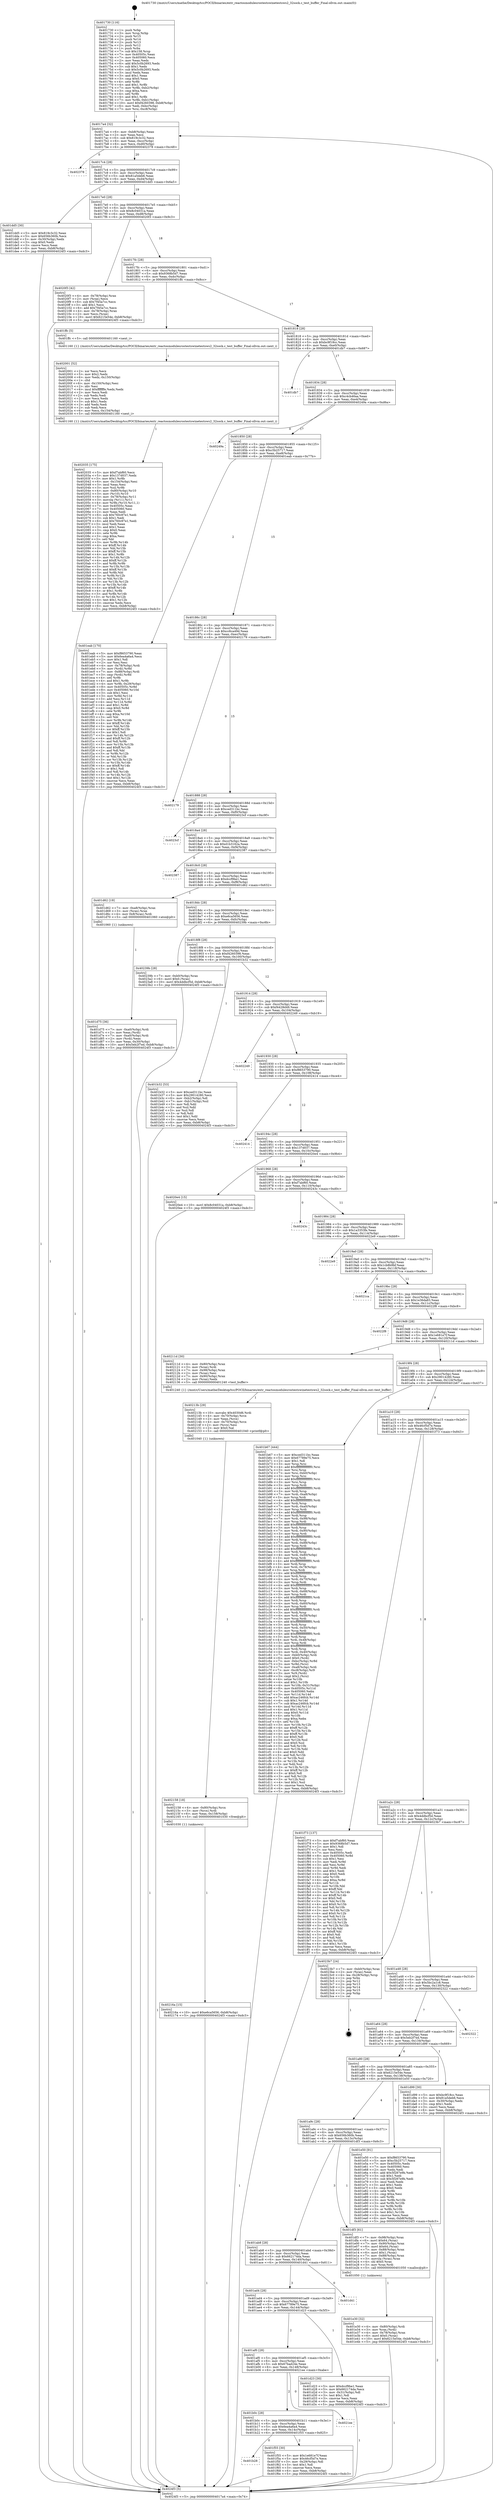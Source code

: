 digraph "0x401730" {
  label = "0x401730 (/mnt/c/Users/mathe/Desktop/tcc/POCII/binaries/extr_reactosmodulesrostestswinetestsws2_32sock.c_test_buffer_Final-ollvm.out::main(0))"
  labelloc = "t"
  node[shape=record]

  Entry [label="",width=0.3,height=0.3,shape=circle,fillcolor=black,style=filled]
  "0x4017a4" [label="{
     0x4017a4 [32]\l
     | [instrs]\l
     &nbsp;&nbsp;0x4017a4 \<+6\>: mov -0xb8(%rbp),%eax\l
     &nbsp;&nbsp;0x4017aa \<+2\>: mov %eax,%ecx\l
     &nbsp;&nbsp;0x4017ac \<+6\>: sub $0x819c3c32,%ecx\l
     &nbsp;&nbsp;0x4017b2 \<+6\>: mov %eax,-0xcc(%rbp)\l
     &nbsp;&nbsp;0x4017b8 \<+6\>: mov %ecx,-0xd0(%rbp)\l
     &nbsp;&nbsp;0x4017be \<+6\>: je 0000000000402378 \<main+0xc48\>\l
  }"]
  "0x402378" [label="{
     0x402378\l
  }", style=dashed]
  "0x4017c4" [label="{
     0x4017c4 [28]\l
     | [instrs]\l
     &nbsp;&nbsp;0x4017c4 \<+5\>: jmp 00000000004017c9 \<main+0x99\>\l
     &nbsp;&nbsp;0x4017c9 \<+6\>: mov -0xcc(%rbp),%eax\l
     &nbsp;&nbsp;0x4017cf \<+5\>: sub $0x81a5deb6,%eax\l
     &nbsp;&nbsp;0x4017d4 \<+6\>: mov %eax,-0xd4(%rbp)\l
     &nbsp;&nbsp;0x4017da \<+6\>: je 0000000000401dd5 \<main+0x6a5\>\l
  }"]
  Exit [label="",width=0.3,height=0.3,shape=circle,fillcolor=black,style=filled,peripheries=2]
  "0x401dd5" [label="{
     0x401dd5 [30]\l
     | [instrs]\l
     &nbsp;&nbsp;0x401dd5 \<+5\>: mov $0x819c3c32,%eax\l
     &nbsp;&nbsp;0x401dda \<+5\>: mov $0x656b360b,%ecx\l
     &nbsp;&nbsp;0x401ddf \<+3\>: mov -0x30(%rbp),%edx\l
     &nbsp;&nbsp;0x401de2 \<+3\>: cmp $0x0,%edx\l
     &nbsp;&nbsp;0x401de5 \<+3\>: cmove %ecx,%eax\l
     &nbsp;&nbsp;0x401de8 \<+6\>: mov %eax,-0xb8(%rbp)\l
     &nbsp;&nbsp;0x401dee \<+5\>: jmp 00000000004024f3 \<main+0xdc3\>\l
  }"]
  "0x4017e0" [label="{
     0x4017e0 [28]\l
     | [instrs]\l
     &nbsp;&nbsp;0x4017e0 \<+5\>: jmp 00000000004017e5 \<main+0xb5\>\l
     &nbsp;&nbsp;0x4017e5 \<+6\>: mov -0xcc(%rbp),%eax\l
     &nbsp;&nbsp;0x4017eb \<+5\>: sub $0x8c04031a,%eax\l
     &nbsp;&nbsp;0x4017f0 \<+6\>: mov %eax,-0xd8(%rbp)\l
     &nbsp;&nbsp;0x4017f6 \<+6\>: je 00000000004020f3 \<main+0x9c3\>\l
  }"]
  "0x40216a" [label="{
     0x40216a [15]\l
     | [instrs]\l
     &nbsp;&nbsp;0x40216a \<+10\>: movl $0xe6ca5656,-0xb8(%rbp)\l
     &nbsp;&nbsp;0x402174 \<+5\>: jmp 00000000004024f3 \<main+0xdc3\>\l
  }"]
  "0x4020f3" [label="{
     0x4020f3 [42]\l
     | [instrs]\l
     &nbsp;&nbsp;0x4020f3 \<+4\>: mov -0x78(%rbp),%rax\l
     &nbsp;&nbsp;0x4020f7 \<+2\>: mov (%rax),%ecx\l
     &nbsp;&nbsp;0x4020f9 \<+6\>: sub $0x7f45a7cc,%ecx\l
     &nbsp;&nbsp;0x4020ff \<+3\>: add $0x1,%ecx\l
     &nbsp;&nbsp;0x402102 \<+6\>: add $0x7f45a7cc,%ecx\l
     &nbsp;&nbsp;0x402108 \<+4\>: mov -0x78(%rbp),%rax\l
     &nbsp;&nbsp;0x40210c \<+2\>: mov %ecx,(%rax)\l
     &nbsp;&nbsp;0x40210e \<+10\>: movl $0x6215e54e,-0xb8(%rbp)\l
     &nbsp;&nbsp;0x402118 \<+5\>: jmp 00000000004024f3 \<main+0xdc3\>\l
  }"]
  "0x4017fc" [label="{
     0x4017fc [28]\l
     | [instrs]\l
     &nbsp;&nbsp;0x4017fc \<+5\>: jmp 0000000000401801 \<main+0xd1\>\l
     &nbsp;&nbsp;0x401801 \<+6\>: mov -0xcc(%rbp),%eax\l
     &nbsp;&nbsp;0x401807 \<+5\>: sub $0x9368b5d7,%eax\l
     &nbsp;&nbsp;0x40180c \<+6\>: mov %eax,-0xdc(%rbp)\l
     &nbsp;&nbsp;0x401812 \<+6\>: je 0000000000401ffc \<main+0x8cc\>\l
  }"]
  "0x402158" [label="{
     0x402158 [18]\l
     | [instrs]\l
     &nbsp;&nbsp;0x402158 \<+4\>: mov -0x80(%rbp),%rcx\l
     &nbsp;&nbsp;0x40215c \<+3\>: mov (%rcx),%rdi\l
     &nbsp;&nbsp;0x40215f \<+6\>: mov %eax,-0x158(%rbp)\l
     &nbsp;&nbsp;0x402165 \<+5\>: call 0000000000401030 \<free@plt\>\l
     | [calls]\l
     &nbsp;&nbsp;0x401030 \{1\} (unknown)\l
  }"]
  "0x401ffc" [label="{
     0x401ffc [5]\l
     | [instrs]\l
     &nbsp;&nbsp;0x401ffc \<+5\>: call 0000000000401160 \<next_i\>\l
     | [calls]\l
     &nbsp;&nbsp;0x401160 \{1\} (/mnt/c/Users/mathe/Desktop/tcc/POCII/binaries/extr_reactosmodulesrostestswinetestsws2_32sock.c_test_buffer_Final-ollvm.out::next_i)\l
  }"]
  "0x401818" [label="{
     0x401818 [28]\l
     | [instrs]\l
     &nbsp;&nbsp;0x401818 \<+5\>: jmp 000000000040181d \<main+0xed\>\l
     &nbsp;&nbsp;0x40181d \<+6\>: mov -0xcc(%rbp),%eax\l
     &nbsp;&nbsp;0x401823 \<+5\>: sub $0xbc9f18cc,%eax\l
     &nbsp;&nbsp;0x401828 \<+6\>: mov %eax,-0xe0(%rbp)\l
     &nbsp;&nbsp;0x40182e \<+6\>: je 0000000000401db7 \<main+0x687\>\l
  }"]
  "0x40213b" [label="{
     0x40213b [29]\l
     | [instrs]\l
     &nbsp;&nbsp;0x40213b \<+10\>: movabs $0x4030d6,%rdi\l
     &nbsp;&nbsp;0x402145 \<+4\>: mov -0x70(%rbp),%rcx\l
     &nbsp;&nbsp;0x402149 \<+2\>: mov %eax,(%rcx)\l
     &nbsp;&nbsp;0x40214b \<+4\>: mov -0x70(%rbp),%rcx\l
     &nbsp;&nbsp;0x40214f \<+2\>: mov (%rcx),%esi\l
     &nbsp;&nbsp;0x402151 \<+2\>: mov $0x0,%al\l
     &nbsp;&nbsp;0x402153 \<+5\>: call 0000000000401040 \<printf@plt\>\l
     | [calls]\l
     &nbsp;&nbsp;0x401040 \{1\} (unknown)\l
  }"]
  "0x401db7" [label="{
     0x401db7\l
  }", style=dashed]
  "0x401834" [label="{
     0x401834 [28]\l
     | [instrs]\l
     &nbsp;&nbsp;0x401834 \<+5\>: jmp 0000000000401839 \<main+0x109\>\l
     &nbsp;&nbsp;0x401839 \<+6\>: mov -0xcc(%rbp),%eax\l
     &nbsp;&nbsp;0x40183f \<+5\>: sub $0xc4cb46aa,%eax\l
     &nbsp;&nbsp;0x401844 \<+6\>: mov %eax,-0xe4(%rbp)\l
     &nbsp;&nbsp;0x40184a \<+6\>: je 000000000040249a \<main+0xd6a\>\l
  }"]
  "0x402035" [label="{
     0x402035 [175]\l
     | [instrs]\l
     &nbsp;&nbsp;0x402035 \<+5\>: mov $0xf7abf60,%ecx\l
     &nbsp;&nbsp;0x40203a \<+5\>: mov $0x137d037,%edx\l
     &nbsp;&nbsp;0x40203f \<+3\>: mov $0x1,%r8b\l
     &nbsp;&nbsp;0x402042 \<+6\>: mov -0x154(%rbp),%esi\l
     &nbsp;&nbsp;0x402048 \<+3\>: imul %eax,%esi\l
     &nbsp;&nbsp;0x40204b \<+3\>: mov %sil,%r9b\l
     &nbsp;&nbsp;0x40204e \<+4\>: mov -0x80(%rbp),%r10\l
     &nbsp;&nbsp;0x402052 \<+3\>: mov (%r10),%r10\l
     &nbsp;&nbsp;0x402055 \<+4\>: mov -0x78(%rbp),%r11\l
     &nbsp;&nbsp;0x402059 \<+3\>: movslq (%r11),%r11\l
     &nbsp;&nbsp;0x40205c \<+4\>: mov %r9b,(%r10,%r11,1)\l
     &nbsp;&nbsp;0x402060 \<+7\>: mov 0x40505c,%eax\l
     &nbsp;&nbsp;0x402067 \<+7\>: mov 0x405060,%esi\l
     &nbsp;&nbsp;0x40206e \<+2\>: mov %eax,%edi\l
     &nbsp;&nbsp;0x402070 \<+6\>: sub $0x760c97e1,%edi\l
     &nbsp;&nbsp;0x402076 \<+3\>: sub $0x1,%edi\l
     &nbsp;&nbsp;0x402079 \<+6\>: add $0x760c97e1,%edi\l
     &nbsp;&nbsp;0x40207f \<+3\>: imul %edi,%eax\l
     &nbsp;&nbsp;0x402082 \<+3\>: and $0x1,%eax\l
     &nbsp;&nbsp;0x402085 \<+3\>: cmp $0x0,%eax\l
     &nbsp;&nbsp;0x402088 \<+4\>: sete %r9b\l
     &nbsp;&nbsp;0x40208c \<+3\>: cmp $0xa,%esi\l
     &nbsp;&nbsp;0x40208f \<+3\>: setl %bl\l
     &nbsp;&nbsp;0x402092 \<+3\>: mov %r9b,%r14b\l
     &nbsp;&nbsp;0x402095 \<+4\>: xor $0xff,%r14b\l
     &nbsp;&nbsp;0x402099 \<+3\>: mov %bl,%r15b\l
     &nbsp;&nbsp;0x40209c \<+4\>: xor $0xff,%r15b\l
     &nbsp;&nbsp;0x4020a0 \<+4\>: xor $0x1,%r8b\l
     &nbsp;&nbsp;0x4020a4 \<+3\>: mov %r14b,%r12b\l
     &nbsp;&nbsp;0x4020a7 \<+4\>: and $0xff,%r12b\l
     &nbsp;&nbsp;0x4020ab \<+3\>: and %r8b,%r9b\l
     &nbsp;&nbsp;0x4020ae \<+3\>: mov %r15b,%r13b\l
     &nbsp;&nbsp;0x4020b1 \<+4\>: and $0xff,%r13b\l
     &nbsp;&nbsp;0x4020b5 \<+3\>: and %r8b,%bl\l
     &nbsp;&nbsp;0x4020b8 \<+3\>: or %r9b,%r12b\l
     &nbsp;&nbsp;0x4020bb \<+3\>: or %bl,%r13b\l
     &nbsp;&nbsp;0x4020be \<+3\>: xor %r13b,%r12b\l
     &nbsp;&nbsp;0x4020c1 \<+3\>: or %r15b,%r14b\l
     &nbsp;&nbsp;0x4020c4 \<+4\>: xor $0xff,%r14b\l
     &nbsp;&nbsp;0x4020c8 \<+4\>: or $0x1,%r8b\l
     &nbsp;&nbsp;0x4020cc \<+3\>: and %r8b,%r14b\l
     &nbsp;&nbsp;0x4020cf \<+3\>: or %r14b,%r12b\l
     &nbsp;&nbsp;0x4020d2 \<+4\>: test $0x1,%r12b\l
     &nbsp;&nbsp;0x4020d6 \<+3\>: cmovne %edx,%ecx\l
     &nbsp;&nbsp;0x4020d9 \<+6\>: mov %ecx,-0xb8(%rbp)\l
     &nbsp;&nbsp;0x4020df \<+5\>: jmp 00000000004024f3 \<main+0xdc3\>\l
  }"]
  "0x40249a" [label="{
     0x40249a\l
  }", style=dashed]
  "0x401850" [label="{
     0x401850 [28]\l
     | [instrs]\l
     &nbsp;&nbsp;0x401850 \<+5\>: jmp 0000000000401855 \<main+0x125\>\l
     &nbsp;&nbsp;0x401855 \<+6\>: mov -0xcc(%rbp),%eax\l
     &nbsp;&nbsp;0x40185b \<+5\>: sub $0xc5b25717,%eax\l
     &nbsp;&nbsp;0x401860 \<+6\>: mov %eax,-0xe8(%rbp)\l
     &nbsp;&nbsp;0x401866 \<+6\>: je 0000000000401eab \<main+0x77b\>\l
  }"]
  "0x402001" [label="{
     0x402001 [52]\l
     | [instrs]\l
     &nbsp;&nbsp;0x402001 \<+2\>: xor %ecx,%ecx\l
     &nbsp;&nbsp;0x402003 \<+5\>: mov $0x2,%edx\l
     &nbsp;&nbsp;0x402008 \<+6\>: mov %edx,-0x150(%rbp)\l
     &nbsp;&nbsp;0x40200e \<+1\>: cltd\l
     &nbsp;&nbsp;0x40200f \<+6\>: mov -0x150(%rbp),%esi\l
     &nbsp;&nbsp;0x402015 \<+2\>: idiv %esi\l
     &nbsp;&nbsp;0x402017 \<+6\>: imul $0xfffffffe,%edx,%edx\l
     &nbsp;&nbsp;0x40201d \<+2\>: mov %ecx,%edi\l
     &nbsp;&nbsp;0x40201f \<+2\>: sub %edx,%edi\l
     &nbsp;&nbsp;0x402021 \<+2\>: mov %ecx,%edx\l
     &nbsp;&nbsp;0x402023 \<+3\>: sub $0x1,%edx\l
     &nbsp;&nbsp;0x402026 \<+2\>: add %edx,%edi\l
     &nbsp;&nbsp;0x402028 \<+2\>: sub %edi,%ecx\l
     &nbsp;&nbsp;0x40202a \<+6\>: mov %ecx,-0x154(%rbp)\l
     &nbsp;&nbsp;0x402030 \<+5\>: call 0000000000401160 \<next_i\>\l
     | [calls]\l
     &nbsp;&nbsp;0x401160 \{1\} (/mnt/c/Users/mathe/Desktop/tcc/POCII/binaries/extr_reactosmodulesrostestswinetestsws2_32sock.c_test_buffer_Final-ollvm.out::next_i)\l
  }"]
  "0x401eab" [label="{
     0x401eab [170]\l
     | [instrs]\l
     &nbsp;&nbsp;0x401eab \<+5\>: mov $0xf8653790,%eax\l
     &nbsp;&nbsp;0x401eb0 \<+5\>: mov $0x6ea4a6a4,%ecx\l
     &nbsp;&nbsp;0x401eb5 \<+2\>: mov $0x1,%dl\l
     &nbsp;&nbsp;0x401eb7 \<+2\>: xor %esi,%esi\l
     &nbsp;&nbsp;0x401eb9 \<+4\>: mov -0x78(%rbp),%rdi\l
     &nbsp;&nbsp;0x401ebd \<+3\>: mov (%rdi),%r8d\l
     &nbsp;&nbsp;0x401ec0 \<+7\>: mov -0x88(%rbp),%rdi\l
     &nbsp;&nbsp;0x401ec7 \<+3\>: cmp (%rdi),%r8d\l
     &nbsp;&nbsp;0x401eca \<+4\>: setl %r9b\l
     &nbsp;&nbsp;0x401ece \<+4\>: and $0x1,%r9b\l
     &nbsp;&nbsp;0x401ed2 \<+4\>: mov %r9b,-0x29(%rbp)\l
     &nbsp;&nbsp;0x401ed6 \<+8\>: mov 0x40505c,%r8d\l
     &nbsp;&nbsp;0x401ede \<+8\>: mov 0x405060,%r10d\l
     &nbsp;&nbsp;0x401ee6 \<+3\>: sub $0x1,%esi\l
     &nbsp;&nbsp;0x401ee9 \<+3\>: mov %r8d,%r11d\l
     &nbsp;&nbsp;0x401eec \<+3\>: add %esi,%r11d\l
     &nbsp;&nbsp;0x401eef \<+4\>: imul %r11d,%r8d\l
     &nbsp;&nbsp;0x401ef3 \<+4\>: and $0x1,%r8d\l
     &nbsp;&nbsp;0x401ef7 \<+4\>: cmp $0x0,%r8d\l
     &nbsp;&nbsp;0x401efb \<+4\>: sete %r9b\l
     &nbsp;&nbsp;0x401eff \<+4\>: cmp $0xa,%r10d\l
     &nbsp;&nbsp;0x401f03 \<+3\>: setl %bl\l
     &nbsp;&nbsp;0x401f06 \<+3\>: mov %r9b,%r14b\l
     &nbsp;&nbsp;0x401f09 \<+4\>: xor $0xff,%r14b\l
     &nbsp;&nbsp;0x401f0d \<+3\>: mov %bl,%r15b\l
     &nbsp;&nbsp;0x401f10 \<+4\>: xor $0xff,%r15b\l
     &nbsp;&nbsp;0x401f14 \<+3\>: xor $0x1,%dl\l
     &nbsp;&nbsp;0x401f17 \<+3\>: mov %r14b,%r12b\l
     &nbsp;&nbsp;0x401f1a \<+4\>: and $0xff,%r12b\l
     &nbsp;&nbsp;0x401f1e \<+3\>: and %dl,%r9b\l
     &nbsp;&nbsp;0x401f21 \<+3\>: mov %r15b,%r13b\l
     &nbsp;&nbsp;0x401f24 \<+4\>: and $0xff,%r13b\l
     &nbsp;&nbsp;0x401f28 \<+2\>: and %dl,%bl\l
     &nbsp;&nbsp;0x401f2a \<+3\>: or %r9b,%r12b\l
     &nbsp;&nbsp;0x401f2d \<+3\>: or %bl,%r13b\l
     &nbsp;&nbsp;0x401f30 \<+3\>: xor %r13b,%r12b\l
     &nbsp;&nbsp;0x401f33 \<+3\>: or %r15b,%r14b\l
     &nbsp;&nbsp;0x401f36 \<+4\>: xor $0xff,%r14b\l
     &nbsp;&nbsp;0x401f3a \<+3\>: or $0x1,%dl\l
     &nbsp;&nbsp;0x401f3d \<+3\>: and %dl,%r14b\l
     &nbsp;&nbsp;0x401f40 \<+3\>: or %r14b,%r12b\l
     &nbsp;&nbsp;0x401f43 \<+4\>: test $0x1,%r12b\l
     &nbsp;&nbsp;0x401f47 \<+3\>: cmovne %ecx,%eax\l
     &nbsp;&nbsp;0x401f4a \<+6\>: mov %eax,-0xb8(%rbp)\l
     &nbsp;&nbsp;0x401f50 \<+5\>: jmp 00000000004024f3 \<main+0xdc3\>\l
  }"]
  "0x40186c" [label="{
     0x40186c [28]\l
     | [instrs]\l
     &nbsp;&nbsp;0x40186c \<+5\>: jmp 0000000000401871 \<main+0x141\>\l
     &nbsp;&nbsp;0x401871 \<+6\>: mov -0xcc(%rbp),%eax\l
     &nbsp;&nbsp;0x401877 \<+5\>: sub $0xcc6ca49d,%eax\l
     &nbsp;&nbsp;0x40187c \<+6\>: mov %eax,-0xec(%rbp)\l
     &nbsp;&nbsp;0x401882 \<+6\>: je 0000000000402179 \<main+0xa49\>\l
  }"]
  "0x401b28" [label="{
     0x401b28\l
  }", style=dashed]
  "0x402179" [label="{
     0x402179\l
  }", style=dashed]
  "0x401888" [label="{
     0x401888 [28]\l
     | [instrs]\l
     &nbsp;&nbsp;0x401888 \<+5\>: jmp 000000000040188d \<main+0x15d\>\l
     &nbsp;&nbsp;0x40188d \<+6\>: mov -0xcc(%rbp),%eax\l
     &nbsp;&nbsp;0x401893 \<+5\>: sub $0xced311bc,%eax\l
     &nbsp;&nbsp;0x401898 \<+6\>: mov %eax,-0xf0(%rbp)\l
     &nbsp;&nbsp;0x40189e \<+6\>: je 00000000004023cf \<main+0xc9f\>\l
  }"]
  "0x401f55" [label="{
     0x401f55 [30]\l
     | [instrs]\l
     &nbsp;&nbsp;0x401f55 \<+5\>: mov $0x1e681e7f,%eax\l
     &nbsp;&nbsp;0x401f5a \<+5\>: mov $0x46cf5d7e,%ecx\l
     &nbsp;&nbsp;0x401f5f \<+3\>: mov -0x29(%rbp),%dl\l
     &nbsp;&nbsp;0x401f62 \<+3\>: test $0x1,%dl\l
     &nbsp;&nbsp;0x401f65 \<+3\>: cmovne %ecx,%eax\l
     &nbsp;&nbsp;0x401f68 \<+6\>: mov %eax,-0xb8(%rbp)\l
     &nbsp;&nbsp;0x401f6e \<+5\>: jmp 00000000004024f3 \<main+0xdc3\>\l
  }"]
  "0x4023cf" [label="{
     0x4023cf\l
  }", style=dashed]
  "0x4018a4" [label="{
     0x4018a4 [28]\l
     | [instrs]\l
     &nbsp;&nbsp;0x4018a4 \<+5\>: jmp 00000000004018a9 \<main+0x179\>\l
     &nbsp;&nbsp;0x4018a9 \<+6\>: mov -0xcc(%rbp),%eax\l
     &nbsp;&nbsp;0x4018af \<+5\>: sub $0xd1b3162a,%eax\l
     &nbsp;&nbsp;0x4018b4 \<+6\>: mov %eax,-0xf4(%rbp)\l
     &nbsp;&nbsp;0x4018ba \<+6\>: je 0000000000402387 \<main+0xc57\>\l
  }"]
  "0x401b0c" [label="{
     0x401b0c [28]\l
     | [instrs]\l
     &nbsp;&nbsp;0x401b0c \<+5\>: jmp 0000000000401b11 \<main+0x3e1\>\l
     &nbsp;&nbsp;0x401b11 \<+6\>: mov -0xcc(%rbp),%eax\l
     &nbsp;&nbsp;0x401b17 \<+5\>: sub $0x6ea4a6a4,%eax\l
     &nbsp;&nbsp;0x401b1c \<+6\>: mov %eax,-0x14c(%rbp)\l
     &nbsp;&nbsp;0x401b22 \<+6\>: je 0000000000401f55 \<main+0x825\>\l
  }"]
  "0x402387" [label="{
     0x402387\l
  }", style=dashed]
  "0x4018c0" [label="{
     0x4018c0 [28]\l
     | [instrs]\l
     &nbsp;&nbsp;0x4018c0 \<+5\>: jmp 00000000004018c5 \<main+0x195\>\l
     &nbsp;&nbsp;0x4018c5 \<+6\>: mov -0xcc(%rbp),%eax\l
     &nbsp;&nbsp;0x4018cb \<+5\>: sub $0xdccf9be1,%eax\l
     &nbsp;&nbsp;0x4018d0 \<+6\>: mov %eax,-0xf8(%rbp)\l
     &nbsp;&nbsp;0x4018d6 \<+6\>: je 0000000000401d62 \<main+0x632\>\l
  }"]
  "0x4021ee" [label="{
     0x4021ee\l
  }", style=dashed]
  "0x401d62" [label="{
     0x401d62 [19]\l
     | [instrs]\l
     &nbsp;&nbsp;0x401d62 \<+7\>: mov -0xa8(%rbp),%rax\l
     &nbsp;&nbsp;0x401d69 \<+3\>: mov (%rax),%rax\l
     &nbsp;&nbsp;0x401d6c \<+4\>: mov 0x8(%rax),%rdi\l
     &nbsp;&nbsp;0x401d70 \<+5\>: call 0000000000401060 \<atoi@plt\>\l
     | [calls]\l
     &nbsp;&nbsp;0x401060 \{1\} (unknown)\l
  }"]
  "0x4018dc" [label="{
     0x4018dc [28]\l
     | [instrs]\l
     &nbsp;&nbsp;0x4018dc \<+5\>: jmp 00000000004018e1 \<main+0x1b1\>\l
     &nbsp;&nbsp;0x4018e1 \<+6\>: mov -0xcc(%rbp),%eax\l
     &nbsp;&nbsp;0x4018e7 \<+5\>: sub $0xe6ca5656,%eax\l
     &nbsp;&nbsp;0x4018ec \<+6\>: mov %eax,-0xfc(%rbp)\l
     &nbsp;&nbsp;0x4018f2 \<+6\>: je 000000000040239b \<main+0xc6b\>\l
  }"]
  "0x401e30" [label="{
     0x401e30 [32]\l
     | [instrs]\l
     &nbsp;&nbsp;0x401e30 \<+4\>: mov -0x80(%rbp),%rdi\l
     &nbsp;&nbsp;0x401e34 \<+3\>: mov %rax,(%rdi)\l
     &nbsp;&nbsp;0x401e37 \<+4\>: mov -0x78(%rbp),%rax\l
     &nbsp;&nbsp;0x401e3b \<+6\>: movl $0x0,(%rax)\l
     &nbsp;&nbsp;0x401e41 \<+10\>: movl $0x6215e54e,-0xb8(%rbp)\l
     &nbsp;&nbsp;0x401e4b \<+5\>: jmp 00000000004024f3 \<main+0xdc3\>\l
  }"]
  "0x40239b" [label="{
     0x40239b [28]\l
     | [instrs]\l
     &nbsp;&nbsp;0x40239b \<+7\>: mov -0xb0(%rbp),%rax\l
     &nbsp;&nbsp;0x4023a2 \<+6\>: movl $0x0,(%rax)\l
     &nbsp;&nbsp;0x4023a8 \<+10\>: movl $0x4ddbcf5d,-0xb8(%rbp)\l
     &nbsp;&nbsp;0x4023b2 \<+5\>: jmp 00000000004024f3 \<main+0xdc3\>\l
  }"]
  "0x4018f8" [label="{
     0x4018f8 [28]\l
     | [instrs]\l
     &nbsp;&nbsp;0x4018f8 \<+5\>: jmp 00000000004018fd \<main+0x1cd\>\l
     &nbsp;&nbsp;0x4018fd \<+6\>: mov -0xcc(%rbp),%eax\l
     &nbsp;&nbsp;0x401903 \<+5\>: sub $0xf4260398,%eax\l
     &nbsp;&nbsp;0x401908 \<+6\>: mov %eax,-0x100(%rbp)\l
     &nbsp;&nbsp;0x40190e \<+6\>: je 0000000000401b32 \<main+0x402\>\l
  }"]
  "0x401d75" [label="{
     0x401d75 [36]\l
     | [instrs]\l
     &nbsp;&nbsp;0x401d75 \<+7\>: mov -0xa0(%rbp),%rdi\l
     &nbsp;&nbsp;0x401d7c \<+2\>: mov %eax,(%rdi)\l
     &nbsp;&nbsp;0x401d7e \<+7\>: mov -0xa0(%rbp),%rdi\l
     &nbsp;&nbsp;0x401d85 \<+2\>: mov (%rdi),%eax\l
     &nbsp;&nbsp;0x401d87 \<+3\>: mov %eax,-0x30(%rbp)\l
     &nbsp;&nbsp;0x401d8a \<+10\>: movl $0x5eb2f7ed,-0xb8(%rbp)\l
     &nbsp;&nbsp;0x401d94 \<+5\>: jmp 00000000004024f3 \<main+0xdc3\>\l
  }"]
  "0x401b32" [label="{
     0x401b32 [53]\l
     | [instrs]\l
     &nbsp;&nbsp;0x401b32 \<+5\>: mov $0xced311bc,%eax\l
     &nbsp;&nbsp;0x401b37 \<+5\>: mov $0x29014280,%ecx\l
     &nbsp;&nbsp;0x401b3c \<+6\>: mov -0xb2(%rbp),%dl\l
     &nbsp;&nbsp;0x401b42 \<+7\>: mov -0xb1(%rbp),%sil\l
     &nbsp;&nbsp;0x401b49 \<+3\>: mov %dl,%dil\l
     &nbsp;&nbsp;0x401b4c \<+3\>: and %sil,%dil\l
     &nbsp;&nbsp;0x401b4f \<+3\>: xor %sil,%dl\l
     &nbsp;&nbsp;0x401b52 \<+3\>: or %dl,%dil\l
     &nbsp;&nbsp;0x401b55 \<+4\>: test $0x1,%dil\l
     &nbsp;&nbsp;0x401b59 \<+3\>: cmovne %ecx,%eax\l
     &nbsp;&nbsp;0x401b5c \<+6\>: mov %eax,-0xb8(%rbp)\l
     &nbsp;&nbsp;0x401b62 \<+5\>: jmp 00000000004024f3 \<main+0xdc3\>\l
  }"]
  "0x401914" [label="{
     0x401914 [28]\l
     | [instrs]\l
     &nbsp;&nbsp;0x401914 \<+5\>: jmp 0000000000401919 \<main+0x1e9\>\l
     &nbsp;&nbsp;0x401919 \<+6\>: mov -0xcc(%rbp),%eax\l
     &nbsp;&nbsp;0x40191f \<+5\>: sub $0xf4428d49,%eax\l
     &nbsp;&nbsp;0x401924 \<+6\>: mov %eax,-0x104(%rbp)\l
     &nbsp;&nbsp;0x40192a \<+6\>: je 0000000000402249 \<main+0xb19\>\l
  }"]
  "0x4024f3" [label="{
     0x4024f3 [5]\l
     | [instrs]\l
     &nbsp;&nbsp;0x4024f3 \<+5\>: jmp 00000000004017a4 \<main+0x74\>\l
  }"]
  "0x401730" [label="{
     0x401730 [116]\l
     | [instrs]\l
     &nbsp;&nbsp;0x401730 \<+1\>: push %rbp\l
     &nbsp;&nbsp;0x401731 \<+3\>: mov %rsp,%rbp\l
     &nbsp;&nbsp;0x401734 \<+2\>: push %r15\l
     &nbsp;&nbsp;0x401736 \<+2\>: push %r14\l
     &nbsp;&nbsp;0x401738 \<+2\>: push %r13\l
     &nbsp;&nbsp;0x40173a \<+2\>: push %r12\l
     &nbsp;&nbsp;0x40173c \<+1\>: push %rbx\l
     &nbsp;&nbsp;0x40173d \<+7\>: sub $0x158,%rsp\l
     &nbsp;&nbsp;0x401744 \<+7\>: mov 0x40505c,%eax\l
     &nbsp;&nbsp;0x40174b \<+7\>: mov 0x405060,%ecx\l
     &nbsp;&nbsp;0x401752 \<+2\>: mov %eax,%edx\l
     &nbsp;&nbsp;0x401754 \<+6\>: add $0x5c0b2693,%edx\l
     &nbsp;&nbsp;0x40175a \<+3\>: sub $0x1,%edx\l
     &nbsp;&nbsp;0x40175d \<+6\>: sub $0x5c0b2693,%edx\l
     &nbsp;&nbsp;0x401763 \<+3\>: imul %edx,%eax\l
     &nbsp;&nbsp;0x401766 \<+3\>: and $0x1,%eax\l
     &nbsp;&nbsp;0x401769 \<+3\>: cmp $0x0,%eax\l
     &nbsp;&nbsp;0x40176c \<+4\>: sete %r8b\l
     &nbsp;&nbsp;0x401770 \<+4\>: and $0x1,%r8b\l
     &nbsp;&nbsp;0x401774 \<+7\>: mov %r8b,-0xb2(%rbp)\l
     &nbsp;&nbsp;0x40177b \<+3\>: cmp $0xa,%ecx\l
     &nbsp;&nbsp;0x40177e \<+4\>: setl %r8b\l
     &nbsp;&nbsp;0x401782 \<+4\>: and $0x1,%r8b\l
     &nbsp;&nbsp;0x401786 \<+7\>: mov %r8b,-0xb1(%rbp)\l
     &nbsp;&nbsp;0x40178d \<+10\>: movl $0xf4260398,-0xb8(%rbp)\l
     &nbsp;&nbsp;0x401797 \<+6\>: mov %edi,-0xbc(%rbp)\l
     &nbsp;&nbsp;0x40179d \<+7\>: mov %rsi,-0xc8(%rbp)\l
  }"]
  "0x401af0" [label="{
     0x401af0 [28]\l
     | [instrs]\l
     &nbsp;&nbsp;0x401af0 \<+5\>: jmp 0000000000401af5 \<main+0x3c5\>\l
     &nbsp;&nbsp;0x401af5 \<+6\>: mov -0xcc(%rbp),%eax\l
     &nbsp;&nbsp;0x401afb \<+5\>: sub $0x67bad24e,%eax\l
     &nbsp;&nbsp;0x401b00 \<+6\>: mov %eax,-0x148(%rbp)\l
     &nbsp;&nbsp;0x401b06 \<+6\>: je 00000000004021ee \<main+0xabe\>\l
  }"]
  "0x402249" [label="{
     0x402249\l
  }", style=dashed]
  "0x401930" [label="{
     0x401930 [28]\l
     | [instrs]\l
     &nbsp;&nbsp;0x401930 \<+5\>: jmp 0000000000401935 \<main+0x205\>\l
     &nbsp;&nbsp;0x401935 \<+6\>: mov -0xcc(%rbp),%eax\l
     &nbsp;&nbsp;0x40193b \<+5\>: sub $0xf8653790,%eax\l
     &nbsp;&nbsp;0x401940 \<+6\>: mov %eax,-0x108(%rbp)\l
     &nbsp;&nbsp;0x401946 \<+6\>: je 0000000000402414 \<main+0xce4\>\l
  }"]
  "0x401d23" [label="{
     0x401d23 [30]\l
     | [instrs]\l
     &nbsp;&nbsp;0x401d23 \<+5\>: mov $0xdccf9be1,%eax\l
     &nbsp;&nbsp;0x401d28 \<+5\>: mov $0x662174da,%ecx\l
     &nbsp;&nbsp;0x401d2d \<+3\>: mov -0x31(%rbp),%dl\l
     &nbsp;&nbsp;0x401d30 \<+3\>: test $0x1,%dl\l
     &nbsp;&nbsp;0x401d33 \<+3\>: cmovne %ecx,%eax\l
     &nbsp;&nbsp;0x401d36 \<+6\>: mov %eax,-0xb8(%rbp)\l
     &nbsp;&nbsp;0x401d3c \<+5\>: jmp 00000000004024f3 \<main+0xdc3\>\l
  }"]
  "0x402414" [label="{
     0x402414\l
  }", style=dashed]
  "0x40194c" [label="{
     0x40194c [28]\l
     | [instrs]\l
     &nbsp;&nbsp;0x40194c \<+5\>: jmp 0000000000401951 \<main+0x221\>\l
     &nbsp;&nbsp;0x401951 \<+6\>: mov -0xcc(%rbp),%eax\l
     &nbsp;&nbsp;0x401957 \<+5\>: sub $0x137d037,%eax\l
     &nbsp;&nbsp;0x40195c \<+6\>: mov %eax,-0x10c(%rbp)\l
     &nbsp;&nbsp;0x401962 \<+6\>: je 00000000004020e4 \<main+0x9b4\>\l
  }"]
  "0x401ad4" [label="{
     0x401ad4 [28]\l
     | [instrs]\l
     &nbsp;&nbsp;0x401ad4 \<+5\>: jmp 0000000000401ad9 \<main+0x3a9\>\l
     &nbsp;&nbsp;0x401ad9 \<+6\>: mov -0xcc(%rbp),%eax\l
     &nbsp;&nbsp;0x401adf \<+5\>: sub $0x67789e75,%eax\l
     &nbsp;&nbsp;0x401ae4 \<+6\>: mov %eax,-0x144(%rbp)\l
     &nbsp;&nbsp;0x401aea \<+6\>: je 0000000000401d23 \<main+0x5f3\>\l
  }"]
  "0x4020e4" [label="{
     0x4020e4 [15]\l
     | [instrs]\l
     &nbsp;&nbsp;0x4020e4 \<+10\>: movl $0x8c04031a,-0xb8(%rbp)\l
     &nbsp;&nbsp;0x4020ee \<+5\>: jmp 00000000004024f3 \<main+0xdc3\>\l
  }"]
  "0x401968" [label="{
     0x401968 [28]\l
     | [instrs]\l
     &nbsp;&nbsp;0x401968 \<+5\>: jmp 000000000040196d \<main+0x23d\>\l
     &nbsp;&nbsp;0x40196d \<+6\>: mov -0xcc(%rbp),%eax\l
     &nbsp;&nbsp;0x401973 \<+5\>: sub $0xf7abf60,%eax\l
     &nbsp;&nbsp;0x401978 \<+6\>: mov %eax,-0x110(%rbp)\l
     &nbsp;&nbsp;0x40197e \<+6\>: je 000000000040243c \<main+0xd0c\>\l
  }"]
  "0x401d41" [label="{
     0x401d41\l
  }", style=dashed]
  "0x40243c" [label="{
     0x40243c\l
  }", style=dashed]
  "0x401984" [label="{
     0x401984 [28]\l
     | [instrs]\l
     &nbsp;&nbsp;0x401984 \<+5\>: jmp 0000000000401989 \<main+0x259\>\l
     &nbsp;&nbsp;0x401989 \<+6\>: mov -0xcc(%rbp),%eax\l
     &nbsp;&nbsp;0x40198f \<+5\>: sub $0x1a3353fe,%eax\l
     &nbsp;&nbsp;0x401994 \<+6\>: mov %eax,-0x114(%rbp)\l
     &nbsp;&nbsp;0x40199a \<+6\>: je 00000000004022e9 \<main+0xbb9\>\l
  }"]
  "0x401ab8" [label="{
     0x401ab8 [28]\l
     | [instrs]\l
     &nbsp;&nbsp;0x401ab8 \<+5\>: jmp 0000000000401abd \<main+0x38d\>\l
     &nbsp;&nbsp;0x401abd \<+6\>: mov -0xcc(%rbp),%eax\l
     &nbsp;&nbsp;0x401ac3 \<+5\>: sub $0x662174da,%eax\l
     &nbsp;&nbsp;0x401ac8 \<+6\>: mov %eax,-0x140(%rbp)\l
     &nbsp;&nbsp;0x401ace \<+6\>: je 0000000000401d41 \<main+0x611\>\l
  }"]
  "0x4022e9" [label="{
     0x4022e9\l
  }", style=dashed]
  "0x4019a0" [label="{
     0x4019a0 [28]\l
     | [instrs]\l
     &nbsp;&nbsp;0x4019a0 \<+5\>: jmp 00000000004019a5 \<main+0x275\>\l
     &nbsp;&nbsp;0x4019a5 \<+6\>: mov -0xcc(%rbp),%eax\l
     &nbsp;&nbsp;0x4019ab \<+5\>: sub $0x1cb8b9bf,%eax\l
     &nbsp;&nbsp;0x4019b0 \<+6\>: mov %eax,-0x118(%rbp)\l
     &nbsp;&nbsp;0x4019b6 \<+6\>: je 00000000004021ca \<main+0xa9a\>\l
  }"]
  "0x401df3" [label="{
     0x401df3 [61]\l
     | [instrs]\l
     &nbsp;&nbsp;0x401df3 \<+7\>: mov -0x98(%rbp),%rax\l
     &nbsp;&nbsp;0x401dfa \<+6\>: movl $0x64,(%rax)\l
     &nbsp;&nbsp;0x401e00 \<+7\>: mov -0x90(%rbp),%rax\l
     &nbsp;&nbsp;0x401e07 \<+6\>: movl $0x64,(%rax)\l
     &nbsp;&nbsp;0x401e0d \<+7\>: mov -0x88(%rbp),%rax\l
     &nbsp;&nbsp;0x401e14 \<+6\>: movl $0x1,(%rax)\l
     &nbsp;&nbsp;0x401e1a \<+7\>: mov -0x88(%rbp),%rax\l
     &nbsp;&nbsp;0x401e21 \<+3\>: movslq (%rax),%rax\l
     &nbsp;&nbsp;0x401e24 \<+4\>: shl $0x0,%rax\l
     &nbsp;&nbsp;0x401e28 \<+3\>: mov %rax,%rdi\l
     &nbsp;&nbsp;0x401e2b \<+5\>: call 0000000000401050 \<malloc@plt\>\l
     | [calls]\l
     &nbsp;&nbsp;0x401050 \{1\} (unknown)\l
  }"]
  "0x4021ca" [label="{
     0x4021ca\l
  }", style=dashed]
  "0x4019bc" [label="{
     0x4019bc [28]\l
     | [instrs]\l
     &nbsp;&nbsp;0x4019bc \<+5\>: jmp 00000000004019c1 \<main+0x291\>\l
     &nbsp;&nbsp;0x4019c1 \<+6\>: mov -0xcc(%rbp),%eax\l
     &nbsp;&nbsp;0x4019c7 \<+5\>: sub $0x1e36da83,%eax\l
     &nbsp;&nbsp;0x4019cc \<+6\>: mov %eax,-0x11c(%rbp)\l
     &nbsp;&nbsp;0x4019d2 \<+6\>: je 00000000004022f8 \<main+0xbc8\>\l
  }"]
  "0x401a9c" [label="{
     0x401a9c [28]\l
     | [instrs]\l
     &nbsp;&nbsp;0x401a9c \<+5\>: jmp 0000000000401aa1 \<main+0x371\>\l
     &nbsp;&nbsp;0x401aa1 \<+6\>: mov -0xcc(%rbp),%eax\l
     &nbsp;&nbsp;0x401aa7 \<+5\>: sub $0x656b360b,%eax\l
     &nbsp;&nbsp;0x401aac \<+6\>: mov %eax,-0x13c(%rbp)\l
     &nbsp;&nbsp;0x401ab2 \<+6\>: je 0000000000401df3 \<main+0x6c3\>\l
  }"]
  "0x4022f8" [label="{
     0x4022f8\l
  }", style=dashed]
  "0x4019d8" [label="{
     0x4019d8 [28]\l
     | [instrs]\l
     &nbsp;&nbsp;0x4019d8 \<+5\>: jmp 00000000004019dd \<main+0x2ad\>\l
     &nbsp;&nbsp;0x4019dd \<+6\>: mov -0xcc(%rbp),%eax\l
     &nbsp;&nbsp;0x4019e3 \<+5\>: sub $0x1e681e7f,%eax\l
     &nbsp;&nbsp;0x4019e8 \<+6\>: mov %eax,-0x120(%rbp)\l
     &nbsp;&nbsp;0x4019ee \<+6\>: je 000000000040211d \<main+0x9ed\>\l
  }"]
  "0x401e50" [label="{
     0x401e50 [91]\l
     | [instrs]\l
     &nbsp;&nbsp;0x401e50 \<+5\>: mov $0xf8653790,%eax\l
     &nbsp;&nbsp;0x401e55 \<+5\>: mov $0xc5b25717,%ecx\l
     &nbsp;&nbsp;0x401e5a \<+7\>: mov 0x40505c,%edx\l
     &nbsp;&nbsp;0x401e61 \<+7\>: mov 0x405060,%esi\l
     &nbsp;&nbsp;0x401e68 \<+2\>: mov %edx,%edi\l
     &nbsp;&nbsp;0x401e6a \<+6\>: add $0x5f287e9b,%edi\l
     &nbsp;&nbsp;0x401e70 \<+3\>: sub $0x1,%edi\l
     &nbsp;&nbsp;0x401e73 \<+6\>: sub $0x5f287e9b,%edi\l
     &nbsp;&nbsp;0x401e79 \<+3\>: imul %edi,%edx\l
     &nbsp;&nbsp;0x401e7c \<+3\>: and $0x1,%edx\l
     &nbsp;&nbsp;0x401e7f \<+3\>: cmp $0x0,%edx\l
     &nbsp;&nbsp;0x401e82 \<+4\>: sete %r8b\l
     &nbsp;&nbsp;0x401e86 \<+3\>: cmp $0xa,%esi\l
     &nbsp;&nbsp;0x401e89 \<+4\>: setl %r9b\l
     &nbsp;&nbsp;0x401e8d \<+3\>: mov %r8b,%r10b\l
     &nbsp;&nbsp;0x401e90 \<+3\>: and %r9b,%r10b\l
     &nbsp;&nbsp;0x401e93 \<+3\>: xor %r9b,%r8b\l
     &nbsp;&nbsp;0x401e96 \<+3\>: or %r8b,%r10b\l
     &nbsp;&nbsp;0x401e99 \<+4\>: test $0x1,%r10b\l
     &nbsp;&nbsp;0x401e9d \<+3\>: cmovne %ecx,%eax\l
     &nbsp;&nbsp;0x401ea0 \<+6\>: mov %eax,-0xb8(%rbp)\l
     &nbsp;&nbsp;0x401ea6 \<+5\>: jmp 00000000004024f3 \<main+0xdc3\>\l
  }"]
  "0x40211d" [label="{
     0x40211d [30]\l
     | [instrs]\l
     &nbsp;&nbsp;0x40211d \<+4\>: mov -0x80(%rbp),%rax\l
     &nbsp;&nbsp;0x402121 \<+3\>: mov (%rax),%rdi\l
     &nbsp;&nbsp;0x402124 \<+7\>: mov -0x98(%rbp),%rax\l
     &nbsp;&nbsp;0x40212b \<+2\>: mov (%rax),%esi\l
     &nbsp;&nbsp;0x40212d \<+7\>: mov -0x90(%rbp),%rax\l
     &nbsp;&nbsp;0x402134 \<+2\>: mov (%rax),%edx\l
     &nbsp;&nbsp;0x402136 \<+5\>: call 0000000000401240 \<test_buffer\>\l
     | [calls]\l
     &nbsp;&nbsp;0x401240 \{1\} (/mnt/c/Users/mathe/Desktop/tcc/POCII/binaries/extr_reactosmodulesrostestswinetestsws2_32sock.c_test_buffer_Final-ollvm.out::test_buffer)\l
  }"]
  "0x4019f4" [label="{
     0x4019f4 [28]\l
     | [instrs]\l
     &nbsp;&nbsp;0x4019f4 \<+5\>: jmp 00000000004019f9 \<main+0x2c9\>\l
     &nbsp;&nbsp;0x4019f9 \<+6\>: mov -0xcc(%rbp),%eax\l
     &nbsp;&nbsp;0x4019ff \<+5\>: sub $0x29014280,%eax\l
     &nbsp;&nbsp;0x401a04 \<+6\>: mov %eax,-0x124(%rbp)\l
     &nbsp;&nbsp;0x401a0a \<+6\>: je 0000000000401b67 \<main+0x437\>\l
  }"]
  "0x401a80" [label="{
     0x401a80 [28]\l
     | [instrs]\l
     &nbsp;&nbsp;0x401a80 \<+5\>: jmp 0000000000401a85 \<main+0x355\>\l
     &nbsp;&nbsp;0x401a85 \<+6\>: mov -0xcc(%rbp),%eax\l
     &nbsp;&nbsp;0x401a8b \<+5\>: sub $0x6215e54e,%eax\l
     &nbsp;&nbsp;0x401a90 \<+6\>: mov %eax,-0x138(%rbp)\l
     &nbsp;&nbsp;0x401a96 \<+6\>: je 0000000000401e50 \<main+0x720\>\l
  }"]
  "0x401b67" [label="{
     0x401b67 [444]\l
     | [instrs]\l
     &nbsp;&nbsp;0x401b67 \<+5\>: mov $0xced311bc,%eax\l
     &nbsp;&nbsp;0x401b6c \<+5\>: mov $0x67789e75,%ecx\l
     &nbsp;&nbsp;0x401b71 \<+2\>: mov $0x1,%dl\l
     &nbsp;&nbsp;0x401b73 \<+3\>: mov %rsp,%rsi\l
     &nbsp;&nbsp;0x401b76 \<+4\>: add $0xfffffffffffffff0,%rsi\l
     &nbsp;&nbsp;0x401b7a \<+3\>: mov %rsi,%rsp\l
     &nbsp;&nbsp;0x401b7d \<+7\>: mov %rsi,-0xb0(%rbp)\l
     &nbsp;&nbsp;0x401b84 \<+3\>: mov %rsp,%rsi\l
     &nbsp;&nbsp;0x401b87 \<+4\>: add $0xfffffffffffffff0,%rsi\l
     &nbsp;&nbsp;0x401b8b \<+3\>: mov %rsi,%rsp\l
     &nbsp;&nbsp;0x401b8e \<+3\>: mov %rsp,%rdi\l
     &nbsp;&nbsp;0x401b91 \<+4\>: add $0xfffffffffffffff0,%rdi\l
     &nbsp;&nbsp;0x401b95 \<+3\>: mov %rdi,%rsp\l
     &nbsp;&nbsp;0x401b98 \<+7\>: mov %rdi,-0xa8(%rbp)\l
     &nbsp;&nbsp;0x401b9f \<+3\>: mov %rsp,%rdi\l
     &nbsp;&nbsp;0x401ba2 \<+4\>: add $0xfffffffffffffff0,%rdi\l
     &nbsp;&nbsp;0x401ba6 \<+3\>: mov %rdi,%rsp\l
     &nbsp;&nbsp;0x401ba9 \<+7\>: mov %rdi,-0xa0(%rbp)\l
     &nbsp;&nbsp;0x401bb0 \<+3\>: mov %rsp,%rdi\l
     &nbsp;&nbsp;0x401bb3 \<+4\>: add $0xfffffffffffffff0,%rdi\l
     &nbsp;&nbsp;0x401bb7 \<+3\>: mov %rdi,%rsp\l
     &nbsp;&nbsp;0x401bba \<+7\>: mov %rdi,-0x98(%rbp)\l
     &nbsp;&nbsp;0x401bc1 \<+3\>: mov %rsp,%rdi\l
     &nbsp;&nbsp;0x401bc4 \<+4\>: add $0xfffffffffffffff0,%rdi\l
     &nbsp;&nbsp;0x401bc8 \<+3\>: mov %rdi,%rsp\l
     &nbsp;&nbsp;0x401bcb \<+7\>: mov %rdi,-0x90(%rbp)\l
     &nbsp;&nbsp;0x401bd2 \<+3\>: mov %rsp,%rdi\l
     &nbsp;&nbsp;0x401bd5 \<+4\>: add $0xfffffffffffffff0,%rdi\l
     &nbsp;&nbsp;0x401bd9 \<+3\>: mov %rdi,%rsp\l
     &nbsp;&nbsp;0x401bdc \<+7\>: mov %rdi,-0x88(%rbp)\l
     &nbsp;&nbsp;0x401be3 \<+3\>: mov %rsp,%rdi\l
     &nbsp;&nbsp;0x401be6 \<+4\>: add $0xfffffffffffffff0,%rdi\l
     &nbsp;&nbsp;0x401bea \<+3\>: mov %rdi,%rsp\l
     &nbsp;&nbsp;0x401bed \<+4\>: mov %rdi,-0x80(%rbp)\l
     &nbsp;&nbsp;0x401bf1 \<+3\>: mov %rsp,%rdi\l
     &nbsp;&nbsp;0x401bf4 \<+4\>: add $0xfffffffffffffff0,%rdi\l
     &nbsp;&nbsp;0x401bf8 \<+3\>: mov %rdi,%rsp\l
     &nbsp;&nbsp;0x401bfb \<+4\>: mov %rdi,-0x78(%rbp)\l
     &nbsp;&nbsp;0x401bff \<+3\>: mov %rsp,%rdi\l
     &nbsp;&nbsp;0x401c02 \<+4\>: add $0xfffffffffffffff0,%rdi\l
     &nbsp;&nbsp;0x401c06 \<+3\>: mov %rdi,%rsp\l
     &nbsp;&nbsp;0x401c09 \<+4\>: mov %rdi,-0x70(%rbp)\l
     &nbsp;&nbsp;0x401c0d \<+3\>: mov %rsp,%rdi\l
     &nbsp;&nbsp;0x401c10 \<+4\>: add $0xfffffffffffffff0,%rdi\l
     &nbsp;&nbsp;0x401c14 \<+3\>: mov %rdi,%rsp\l
     &nbsp;&nbsp;0x401c17 \<+4\>: mov %rdi,-0x68(%rbp)\l
     &nbsp;&nbsp;0x401c1b \<+3\>: mov %rsp,%rdi\l
     &nbsp;&nbsp;0x401c1e \<+4\>: add $0xfffffffffffffff0,%rdi\l
     &nbsp;&nbsp;0x401c22 \<+3\>: mov %rdi,%rsp\l
     &nbsp;&nbsp;0x401c25 \<+4\>: mov %rdi,-0x60(%rbp)\l
     &nbsp;&nbsp;0x401c29 \<+3\>: mov %rsp,%rdi\l
     &nbsp;&nbsp;0x401c2c \<+4\>: add $0xfffffffffffffff0,%rdi\l
     &nbsp;&nbsp;0x401c30 \<+3\>: mov %rdi,%rsp\l
     &nbsp;&nbsp;0x401c33 \<+4\>: mov %rdi,-0x58(%rbp)\l
     &nbsp;&nbsp;0x401c37 \<+3\>: mov %rsp,%rdi\l
     &nbsp;&nbsp;0x401c3a \<+4\>: add $0xfffffffffffffff0,%rdi\l
     &nbsp;&nbsp;0x401c3e \<+3\>: mov %rdi,%rsp\l
     &nbsp;&nbsp;0x401c41 \<+4\>: mov %rdi,-0x50(%rbp)\l
     &nbsp;&nbsp;0x401c45 \<+3\>: mov %rsp,%rdi\l
     &nbsp;&nbsp;0x401c48 \<+4\>: add $0xfffffffffffffff0,%rdi\l
     &nbsp;&nbsp;0x401c4c \<+3\>: mov %rdi,%rsp\l
     &nbsp;&nbsp;0x401c4f \<+4\>: mov %rdi,-0x48(%rbp)\l
     &nbsp;&nbsp;0x401c53 \<+3\>: mov %rsp,%rdi\l
     &nbsp;&nbsp;0x401c56 \<+4\>: add $0xfffffffffffffff0,%rdi\l
     &nbsp;&nbsp;0x401c5a \<+3\>: mov %rdi,%rsp\l
     &nbsp;&nbsp;0x401c5d \<+4\>: mov %rdi,-0x40(%rbp)\l
     &nbsp;&nbsp;0x401c61 \<+7\>: mov -0xb0(%rbp),%rdi\l
     &nbsp;&nbsp;0x401c68 \<+6\>: movl $0x0,(%rdi)\l
     &nbsp;&nbsp;0x401c6e \<+7\>: mov -0xbc(%rbp),%r8d\l
     &nbsp;&nbsp;0x401c75 \<+3\>: mov %r8d,(%rsi)\l
     &nbsp;&nbsp;0x401c78 \<+7\>: mov -0xa8(%rbp),%rdi\l
     &nbsp;&nbsp;0x401c7f \<+7\>: mov -0xc8(%rbp),%r9\l
     &nbsp;&nbsp;0x401c86 \<+3\>: mov %r9,(%rdi)\l
     &nbsp;&nbsp;0x401c89 \<+3\>: cmpl $0x2,(%rsi)\l
     &nbsp;&nbsp;0x401c8c \<+4\>: setne %r10b\l
     &nbsp;&nbsp;0x401c90 \<+4\>: and $0x1,%r10b\l
     &nbsp;&nbsp;0x401c94 \<+4\>: mov %r10b,-0x31(%rbp)\l
     &nbsp;&nbsp;0x401c98 \<+8\>: mov 0x40505c,%r11d\l
     &nbsp;&nbsp;0x401ca0 \<+7\>: mov 0x405060,%ebx\l
     &nbsp;&nbsp;0x401ca7 \<+3\>: mov %r11d,%r14d\l
     &nbsp;&nbsp;0x401caa \<+7\>: add $0xac246fcb,%r14d\l
     &nbsp;&nbsp;0x401cb1 \<+4\>: sub $0x1,%r14d\l
     &nbsp;&nbsp;0x401cb5 \<+7\>: sub $0xac246fcb,%r14d\l
     &nbsp;&nbsp;0x401cbc \<+4\>: imul %r14d,%r11d\l
     &nbsp;&nbsp;0x401cc0 \<+4\>: and $0x1,%r11d\l
     &nbsp;&nbsp;0x401cc4 \<+4\>: cmp $0x0,%r11d\l
     &nbsp;&nbsp;0x401cc8 \<+4\>: sete %r10b\l
     &nbsp;&nbsp;0x401ccc \<+3\>: cmp $0xa,%ebx\l
     &nbsp;&nbsp;0x401ccf \<+4\>: setl %r15b\l
     &nbsp;&nbsp;0x401cd3 \<+3\>: mov %r10b,%r12b\l
     &nbsp;&nbsp;0x401cd6 \<+4\>: xor $0xff,%r12b\l
     &nbsp;&nbsp;0x401cda \<+3\>: mov %r15b,%r13b\l
     &nbsp;&nbsp;0x401cdd \<+4\>: xor $0xff,%r13b\l
     &nbsp;&nbsp;0x401ce1 \<+3\>: xor $0x0,%dl\l
     &nbsp;&nbsp;0x401ce4 \<+3\>: mov %r12b,%sil\l
     &nbsp;&nbsp;0x401ce7 \<+4\>: and $0x0,%sil\l
     &nbsp;&nbsp;0x401ceb \<+3\>: and %dl,%r10b\l
     &nbsp;&nbsp;0x401cee \<+3\>: mov %r13b,%dil\l
     &nbsp;&nbsp;0x401cf1 \<+4\>: and $0x0,%dil\l
     &nbsp;&nbsp;0x401cf5 \<+3\>: and %dl,%r15b\l
     &nbsp;&nbsp;0x401cf8 \<+3\>: or %r10b,%sil\l
     &nbsp;&nbsp;0x401cfb \<+3\>: or %r15b,%dil\l
     &nbsp;&nbsp;0x401cfe \<+3\>: xor %dil,%sil\l
     &nbsp;&nbsp;0x401d01 \<+3\>: or %r13b,%r12b\l
     &nbsp;&nbsp;0x401d04 \<+4\>: xor $0xff,%r12b\l
     &nbsp;&nbsp;0x401d08 \<+3\>: or $0x0,%dl\l
     &nbsp;&nbsp;0x401d0b \<+3\>: and %dl,%r12b\l
     &nbsp;&nbsp;0x401d0e \<+3\>: or %r12b,%sil\l
     &nbsp;&nbsp;0x401d11 \<+4\>: test $0x1,%sil\l
     &nbsp;&nbsp;0x401d15 \<+3\>: cmovne %ecx,%eax\l
     &nbsp;&nbsp;0x401d18 \<+6\>: mov %eax,-0xb8(%rbp)\l
     &nbsp;&nbsp;0x401d1e \<+5\>: jmp 00000000004024f3 \<main+0xdc3\>\l
  }"]
  "0x401a10" [label="{
     0x401a10 [28]\l
     | [instrs]\l
     &nbsp;&nbsp;0x401a10 \<+5\>: jmp 0000000000401a15 \<main+0x2e5\>\l
     &nbsp;&nbsp;0x401a15 \<+6\>: mov -0xcc(%rbp),%eax\l
     &nbsp;&nbsp;0x401a1b \<+5\>: sub $0x46cf5d7e,%eax\l
     &nbsp;&nbsp;0x401a20 \<+6\>: mov %eax,-0x128(%rbp)\l
     &nbsp;&nbsp;0x401a26 \<+6\>: je 0000000000401f73 \<main+0x843\>\l
  }"]
  "0x401d99" [label="{
     0x401d99 [30]\l
     | [instrs]\l
     &nbsp;&nbsp;0x401d99 \<+5\>: mov $0xbc9f18cc,%eax\l
     &nbsp;&nbsp;0x401d9e \<+5\>: mov $0x81a5deb6,%ecx\l
     &nbsp;&nbsp;0x401da3 \<+3\>: mov -0x30(%rbp),%edx\l
     &nbsp;&nbsp;0x401da6 \<+3\>: cmp $0x1,%edx\l
     &nbsp;&nbsp;0x401da9 \<+3\>: cmovl %ecx,%eax\l
     &nbsp;&nbsp;0x401dac \<+6\>: mov %eax,-0xb8(%rbp)\l
     &nbsp;&nbsp;0x401db2 \<+5\>: jmp 00000000004024f3 \<main+0xdc3\>\l
  }"]
  "0x401a64" [label="{
     0x401a64 [28]\l
     | [instrs]\l
     &nbsp;&nbsp;0x401a64 \<+5\>: jmp 0000000000401a69 \<main+0x339\>\l
     &nbsp;&nbsp;0x401a69 \<+6\>: mov -0xcc(%rbp),%eax\l
     &nbsp;&nbsp;0x401a6f \<+5\>: sub $0x5eb2f7ed,%eax\l
     &nbsp;&nbsp;0x401a74 \<+6\>: mov %eax,-0x134(%rbp)\l
     &nbsp;&nbsp;0x401a7a \<+6\>: je 0000000000401d99 \<main+0x669\>\l
  }"]
  "0x401f73" [label="{
     0x401f73 [137]\l
     | [instrs]\l
     &nbsp;&nbsp;0x401f73 \<+5\>: mov $0xf7abf60,%eax\l
     &nbsp;&nbsp;0x401f78 \<+5\>: mov $0x9368b5d7,%ecx\l
     &nbsp;&nbsp;0x401f7d \<+2\>: mov $0x1,%dl\l
     &nbsp;&nbsp;0x401f7f \<+2\>: xor %esi,%esi\l
     &nbsp;&nbsp;0x401f81 \<+7\>: mov 0x40505c,%edi\l
     &nbsp;&nbsp;0x401f88 \<+8\>: mov 0x405060,%r8d\l
     &nbsp;&nbsp;0x401f90 \<+3\>: sub $0x1,%esi\l
     &nbsp;&nbsp;0x401f93 \<+3\>: mov %edi,%r9d\l
     &nbsp;&nbsp;0x401f96 \<+3\>: add %esi,%r9d\l
     &nbsp;&nbsp;0x401f99 \<+4\>: imul %r9d,%edi\l
     &nbsp;&nbsp;0x401f9d \<+3\>: and $0x1,%edi\l
     &nbsp;&nbsp;0x401fa0 \<+3\>: cmp $0x0,%edi\l
     &nbsp;&nbsp;0x401fa3 \<+4\>: sete %r10b\l
     &nbsp;&nbsp;0x401fa7 \<+4\>: cmp $0xa,%r8d\l
     &nbsp;&nbsp;0x401fab \<+4\>: setl %r11b\l
     &nbsp;&nbsp;0x401faf \<+3\>: mov %r10b,%bl\l
     &nbsp;&nbsp;0x401fb2 \<+3\>: xor $0xff,%bl\l
     &nbsp;&nbsp;0x401fb5 \<+3\>: mov %r11b,%r14b\l
     &nbsp;&nbsp;0x401fb8 \<+4\>: xor $0xff,%r14b\l
     &nbsp;&nbsp;0x401fbc \<+3\>: xor $0x0,%dl\l
     &nbsp;&nbsp;0x401fbf \<+3\>: mov %bl,%r15b\l
     &nbsp;&nbsp;0x401fc2 \<+4\>: and $0x0,%r15b\l
     &nbsp;&nbsp;0x401fc6 \<+3\>: and %dl,%r10b\l
     &nbsp;&nbsp;0x401fc9 \<+3\>: mov %r14b,%r12b\l
     &nbsp;&nbsp;0x401fcc \<+4\>: and $0x0,%r12b\l
     &nbsp;&nbsp;0x401fd0 \<+3\>: and %dl,%r11b\l
     &nbsp;&nbsp;0x401fd3 \<+3\>: or %r10b,%r15b\l
     &nbsp;&nbsp;0x401fd6 \<+3\>: or %r11b,%r12b\l
     &nbsp;&nbsp;0x401fd9 \<+3\>: xor %r12b,%r15b\l
     &nbsp;&nbsp;0x401fdc \<+3\>: or %r14b,%bl\l
     &nbsp;&nbsp;0x401fdf \<+3\>: xor $0xff,%bl\l
     &nbsp;&nbsp;0x401fe2 \<+3\>: or $0x0,%dl\l
     &nbsp;&nbsp;0x401fe5 \<+2\>: and %dl,%bl\l
     &nbsp;&nbsp;0x401fe7 \<+3\>: or %bl,%r15b\l
     &nbsp;&nbsp;0x401fea \<+4\>: test $0x1,%r15b\l
     &nbsp;&nbsp;0x401fee \<+3\>: cmovne %ecx,%eax\l
     &nbsp;&nbsp;0x401ff1 \<+6\>: mov %eax,-0xb8(%rbp)\l
     &nbsp;&nbsp;0x401ff7 \<+5\>: jmp 00000000004024f3 \<main+0xdc3\>\l
  }"]
  "0x401a2c" [label="{
     0x401a2c [28]\l
     | [instrs]\l
     &nbsp;&nbsp;0x401a2c \<+5\>: jmp 0000000000401a31 \<main+0x301\>\l
     &nbsp;&nbsp;0x401a31 \<+6\>: mov -0xcc(%rbp),%eax\l
     &nbsp;&nbsp;0x401a37 \<+5\>: sub $0x4ddbcf5d,%eax\l
     &nbsp;&nbsp;0x401a3c \<+6\>: mov %eax,-0x12c(%rbp)\l
     &nbsp;&nbsp;0x401a42 \<+6\>: je 00000000004023b7 \<main+0xc87\>\l
  }"]
  "0x402322" [label="{
     0x402322\l
  }", style=dashed]
  "0x4023b7" [label="{
     0x4023b7 [24]\l
     | [instrs]\l
     &nbsp;&nbsp;0x4023b7 \<+7\>: mov -0xb0(%rbp),%rax\l
     &nbsp;&nbsp;0x4023be \<+2\>: mov (%rax),%eax\l
     &nbsp;&nbsp;0x4023c0 \<+4\>: lea -0x28(%rbp),%rsp\l
     &nbsp;&nbsp;0x4023c4 \<+1\>: pop %rbx\l
     &nbsp;&nbsp;0x4023c5 \<+2\>: pop %r12\l
     &nbsp;&nbsp;0x4023c7 \<+2\>: pop %r13\l
     &nbsp;&nbsp;0x4023c9 \<+2\>: pop %r14\l
     &nbsp;&nbsp;0x4023cb \<+2\>: pop %r15\l
     &nbsp;&nbsp;0x4023cd \<+1\>: pop %rbp\l
     &nbsp;&nbsp;0x4023ce \<+1\>: ret\l
  }"]
  "0x401a48" [label="{
     0x401a48 [28]\l
     | [instrs]\l
     &nbsp;&nbsp;0x401a48 \<+5\>: jmp 0000000000401a4d \<main+0x31d\>\l
     &nbsp;&nbsp;0x401a4d \<+6\>: mov -0xcc(%rbp),%eax\l
     &nbsp;&nbsp;0x401a53 \<+5\>: sub $0x5bc2a1c8,%eax\l
     &nbsp;&nbsp;0x401a58 \<+6\>: mov %eax,-0x130(%rbp)\l
     &nbsp;&nbsp;0x401a5e \<+6\>: je 0000000000402322 \<main+0xbf2\>\l
  }"]
  Entry -> "0x401730" [label=" 1"]
  "0x4017a4" -> "0x402378" [label=" 0"]
  "0x4017a4" -> "0x4017c4" [label=" 20"]
  "0x4023b7" -> Exit [label=" 1"]
  "0x4017c4" -> "0x401dd5" [label=" 1"]
  "0x4017c4" -> "0x4017e0" [label=" 19"]
  "0x40239b" -> "0x4024f3" [label=" 1"]
  "0x4017e0" -> "0x4020f3" [label=" 1"]
  "0x4017e0" -> "0x4017fc" [label=" 18"]
  "0x40216a" -> "0x4024f3" [label=" 1"]
  "0x4017fc" -> "0x401ffc" [label=" 1"]
  "0x4017fc" -> "0x401818" [label=" 17"]
  "0x402158" -> "0x40216a" [label=" 1"]
  "0x401818" -> "0x401db7" [label=" 0"]
  "0x401818" -> "0x401834" [label=" 17"]
  "0x40213b" -> "0x402158" [label=" 1"]
  "0x401834" -> "0x40249a" [label=" 0"]
  "0x401834" -> "0x401850" [label=" 17"]
  "0x40211d" -> "0x40213b" [label=" 1"]
  "0x401850" -> "0x401eab" [label=" 2"]
  "0x401850" -> "0x40186c" [label=" 15"]
  "0x4020f3" -> "0x4024f3" [label=" 1"]
  "0x40186c" -> "0x402179" [label=" 0"]
  "0x40186c" -> "0x401888" [label=" 15"]
  "0x4020e4" -> "0x4024f3" [label=" 1"]
  "0x401888" -> "0x4023cf" [label=" 0"]
  "0x401888" -> "0x4018a4" [label=" 15"]
  "0x402035" -> "0x4024f3" [label=" 1"]
  "0x4018a4" -> "0x402387" [label=" 0"]
  "0x4018a4" -> "0x4018c0" [label=" 15"]
  "0x401ffc" -> "0x402001" [label=" 1"]
  "0x4018c0" -> "0x401d62" [label=" 1"]
  "0x4018c0" -> "0x4018dc" [label=" 14"]
  "0x401f73" -> "0x4024f3" [label=" 1"]
  "0x4018dc" -> "0x40239b" [label=" 1"]
  "0x4018dc" -> "0x4018f8" [label=" 13"]
  "0x401b0c" -> "0x401b28" [label=" 0"]
  "0x4018f8" -> "0x401b32" [label=" 1"]
  "0x4018f8" -> "0x401914" [label=" 12"]
  "0x401b32" -> "0x4024f3" [label=" 1"]
  "0x401730" -> "0x4017a4" [label=" 1"]
  "0x4024f3" -> "0x4017a4" [label=" 19"]
  "0x401b0c" -> "0x401f55" [label=" 2"]
  "0x401914" -> "0x402249" [label=" 0"]
  "0x401914" -> "0x401930" [label=" 12"]
  "0x402001" -> "0x402035" [label=" 1"]
  "0x401930" -> "0x402414" [label=" 0"]
  "0x401930" -> "0x40194c" [label=" 12"]
  "0x401af0" -> "0x401b0c" [label=" 2"]
  "0x40194c" -> "0x4020e4" [label=" 1"]
  "0x40194c" -> "0x401968" [label=" 11"]
  "0x401f55" -> "0x4024f3" [label=" 2"]
  "0x401968" -> "0x40243c" [label=" 0"]
  "0x401968" -> "0x401984" [label=" 11"]
  "0x401eab" -> "0x4024f3" [label=" 2"]
  "0x401984" -> "0x4022e9" [label=" 0"]
  "0x401984" -> "0x4019a0" [label=" 11"]
  "0x401e30" -> "0x4024f3" [label=" 1"]
  "0x4019a0" -> "0x4021ca" [label=" 0"]
  "0x4019a0" -> "0x4019bc" [label=" 11"]
  "0x401df3" -> "0x401e30" [label=" 1"]
  "0x4019bc" -> "0x4022f8" [label=" 0"]
  "0x4019bc" -> "0x4019d8" [label=" 11"]
  "0x401d99" -> "0x4024f3" [label=" 1"]
  "0x4019d8" -> "0x40211d" [label=" 1"]
  "0x4019d8" -> "0x4019f4" [label=" 10"]
  "0x401d75" -> "0x4024f3" [label=" 1"]
  "0x4019f4" -> "0x401b67" [label=" 1"]
  "0x4019f4" -> "0x401a10" [label=" 9"]
  "0x401d23" -> "0x4024f3" [label=" 1"]
  "0x401b67" -> "0x4024f3" [label=" 1"]
  "0x401ad4" -> "0x401af0" [label=" 2"]
  "0x401a10" -> "0x401f73" [label=" 1"]
  "0x401a10" -> "0x401a2c" [label=" 8"]
  "0x401af0" -> "0x4021ee" [label=" 0"]
  "0x401a2c" -> "0x4023b7" [label=" 1"]
  "0x401a2c" -> "0x401a48" [label=" 7"]
  "0x401ab8" -> "0x401ad4" [label=" 3"]
  "0x401a48" -> "0x402322" [label=" 0"]
  "0x401a48" -> "0x401a64" [label=" 7"]
  "0x401ad4" -> "0x401d23" [label=" 1"]
  "0x401a64" -> "0x401d99" [label=" 1"]
  "0x401a64" -> "0x401a80" [label=" 6"]
  "0x401d62" -> "0x401d75" [label=" 1"]
  "0x401a80" -> "0x401e50" [label=" 2"]
  "0x401a80" -> "0x401a9c" [label=" 4"]
  "0x401dd5" -> "0x4024f3" [label=" 1"]
  "0x401a9c" -> "0x401df3" [label=" 1"]
  "0x401a9c" -> "0x401ab8" [label=" 3"]
  "0x401e50" -> "0x4024f3" [label=" 2"]
  "0x401ab8" -> "0x401d41" [label=" 0"]
}

